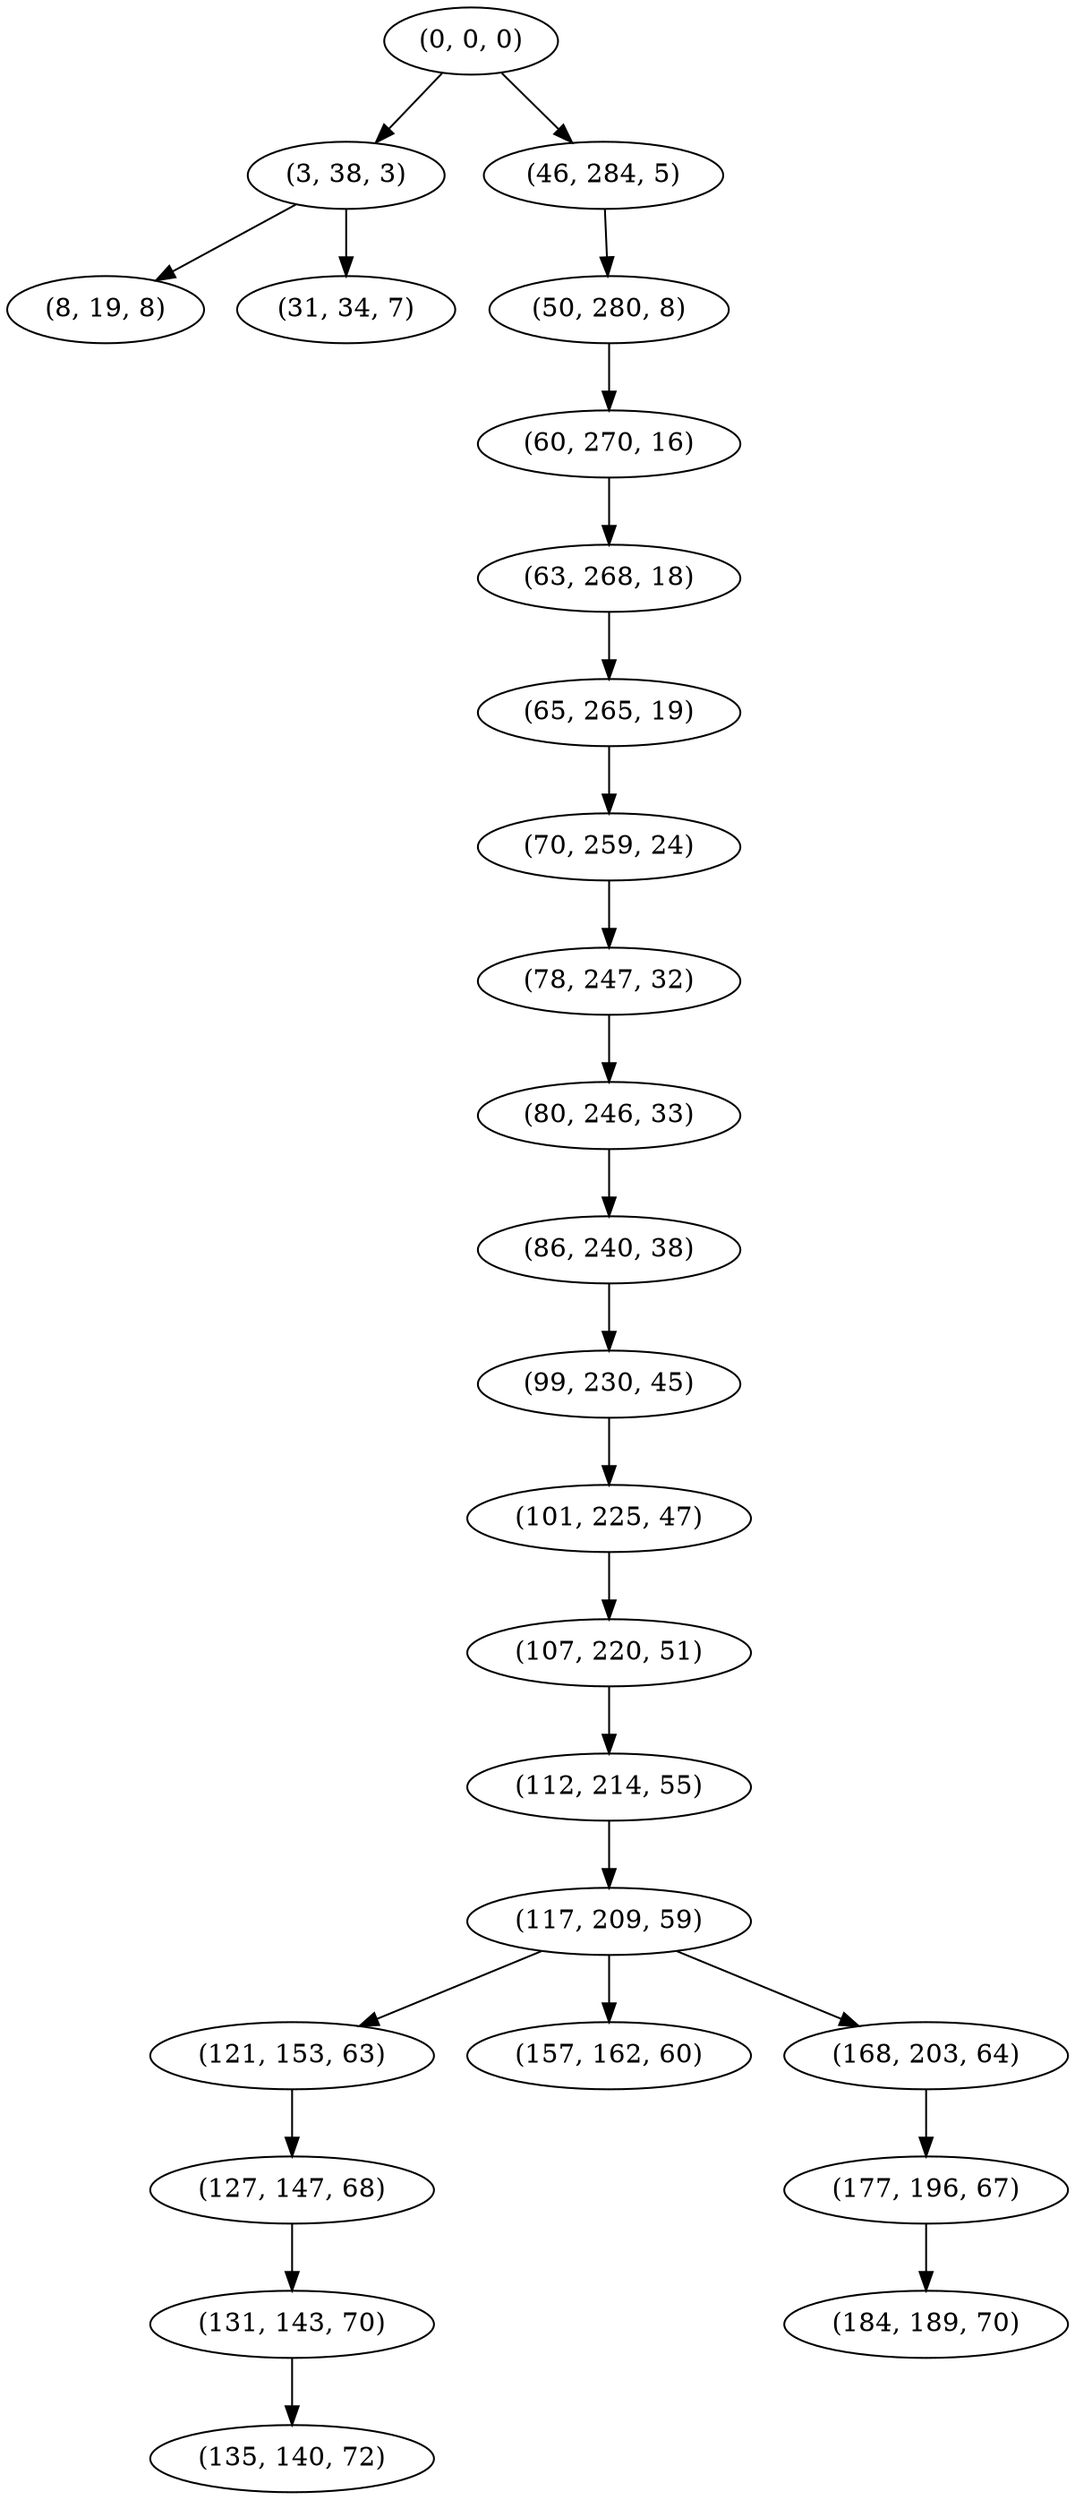 digraph tree {
    "(0, 0, 0)";
    "(3, 38, 3)";
    "(8, 19, 8)";
    "(31, 34, 7)";
    "(46, 284, 5)";
    "(50, 280, 8)";
    "(60, 270, 16)";
    "(63, 268, 18)";
    "(65, 265, 19)";
    "(70, 259, 24)";
    "(78, 247, 32)";
    "(80, 246, 33)";
    "(86, 240, 38)";
    "(99, 230, 45)";
    "(101, 225, 47)";
    "(107, 220, 51)";
    "(112, 214, 55)";
    "(117, 209, 59)";
    "(121, 153, 63)";
    "(127, 147, 68)";
    "(131, 143, 70)";
    "(135, 140, 72)";
    "(157, 162, 60)";
    "(168, 203, 64)";
    "(177, 196, 67)";
    "(184, 189, 70)";
    "(0, 0, 0)" -> "(3, 38, 3)";
    "(0, 0, 0)" -> "(46, 284, 5)";
    "(3, 38, 3)" -> "(8, 19, 8)";
    "(3, 38, 3)" -> "(31, 34, 7)";
    "(46, 284, 5)" -> "(50, 280, 8)";
    "(50, 280, 8)" -> "(60, 270, 16)";
    "(60, 270, 16)" -> "(63, 268, 18)";
    "(63, 268, 18)" -> "(65, 265, 19)";
    "(65, 265, 19)" -> "(70, 259, 24)";
    "(70, 259, 24)" -> "(78, 247, 32)";
    "(78, 247, 32)" -> "(80, 246, 33)";
    "(80, 246, 33)" -> "(86, 240, 38)";
    "(86, 240, 38)" -> "(99, 230, 45)";
    "(99, 230, 45)" -> "(101, 225, 47)";
    "(101, 225, 47)" -> "(107, 220, 51)";
    "(107, 220, 51)" -> "(112, 214, 55)";
    "(112, 214, 55)" -> "(117, 209, 59)";
    "(117, 209, 59)" -> "(121, 153, 63)";
    "(117, 209, 59)" -> "(157, 162, 60)";
    "(117, 209, 59)" -> "(168, 203, 64)";
    "(121, 153, 63)" -> "(127, 147, 68)";
    "(127, 147, 68)" -> "(131, 143, 70)";
    "(131, 143, 70)" -> "(135, 140, 72)";
    "(168, 203, 64)" -> "(177, 196, 67)";
    "(177, 196, 67)" -> "(184, 189, 70)";
}
